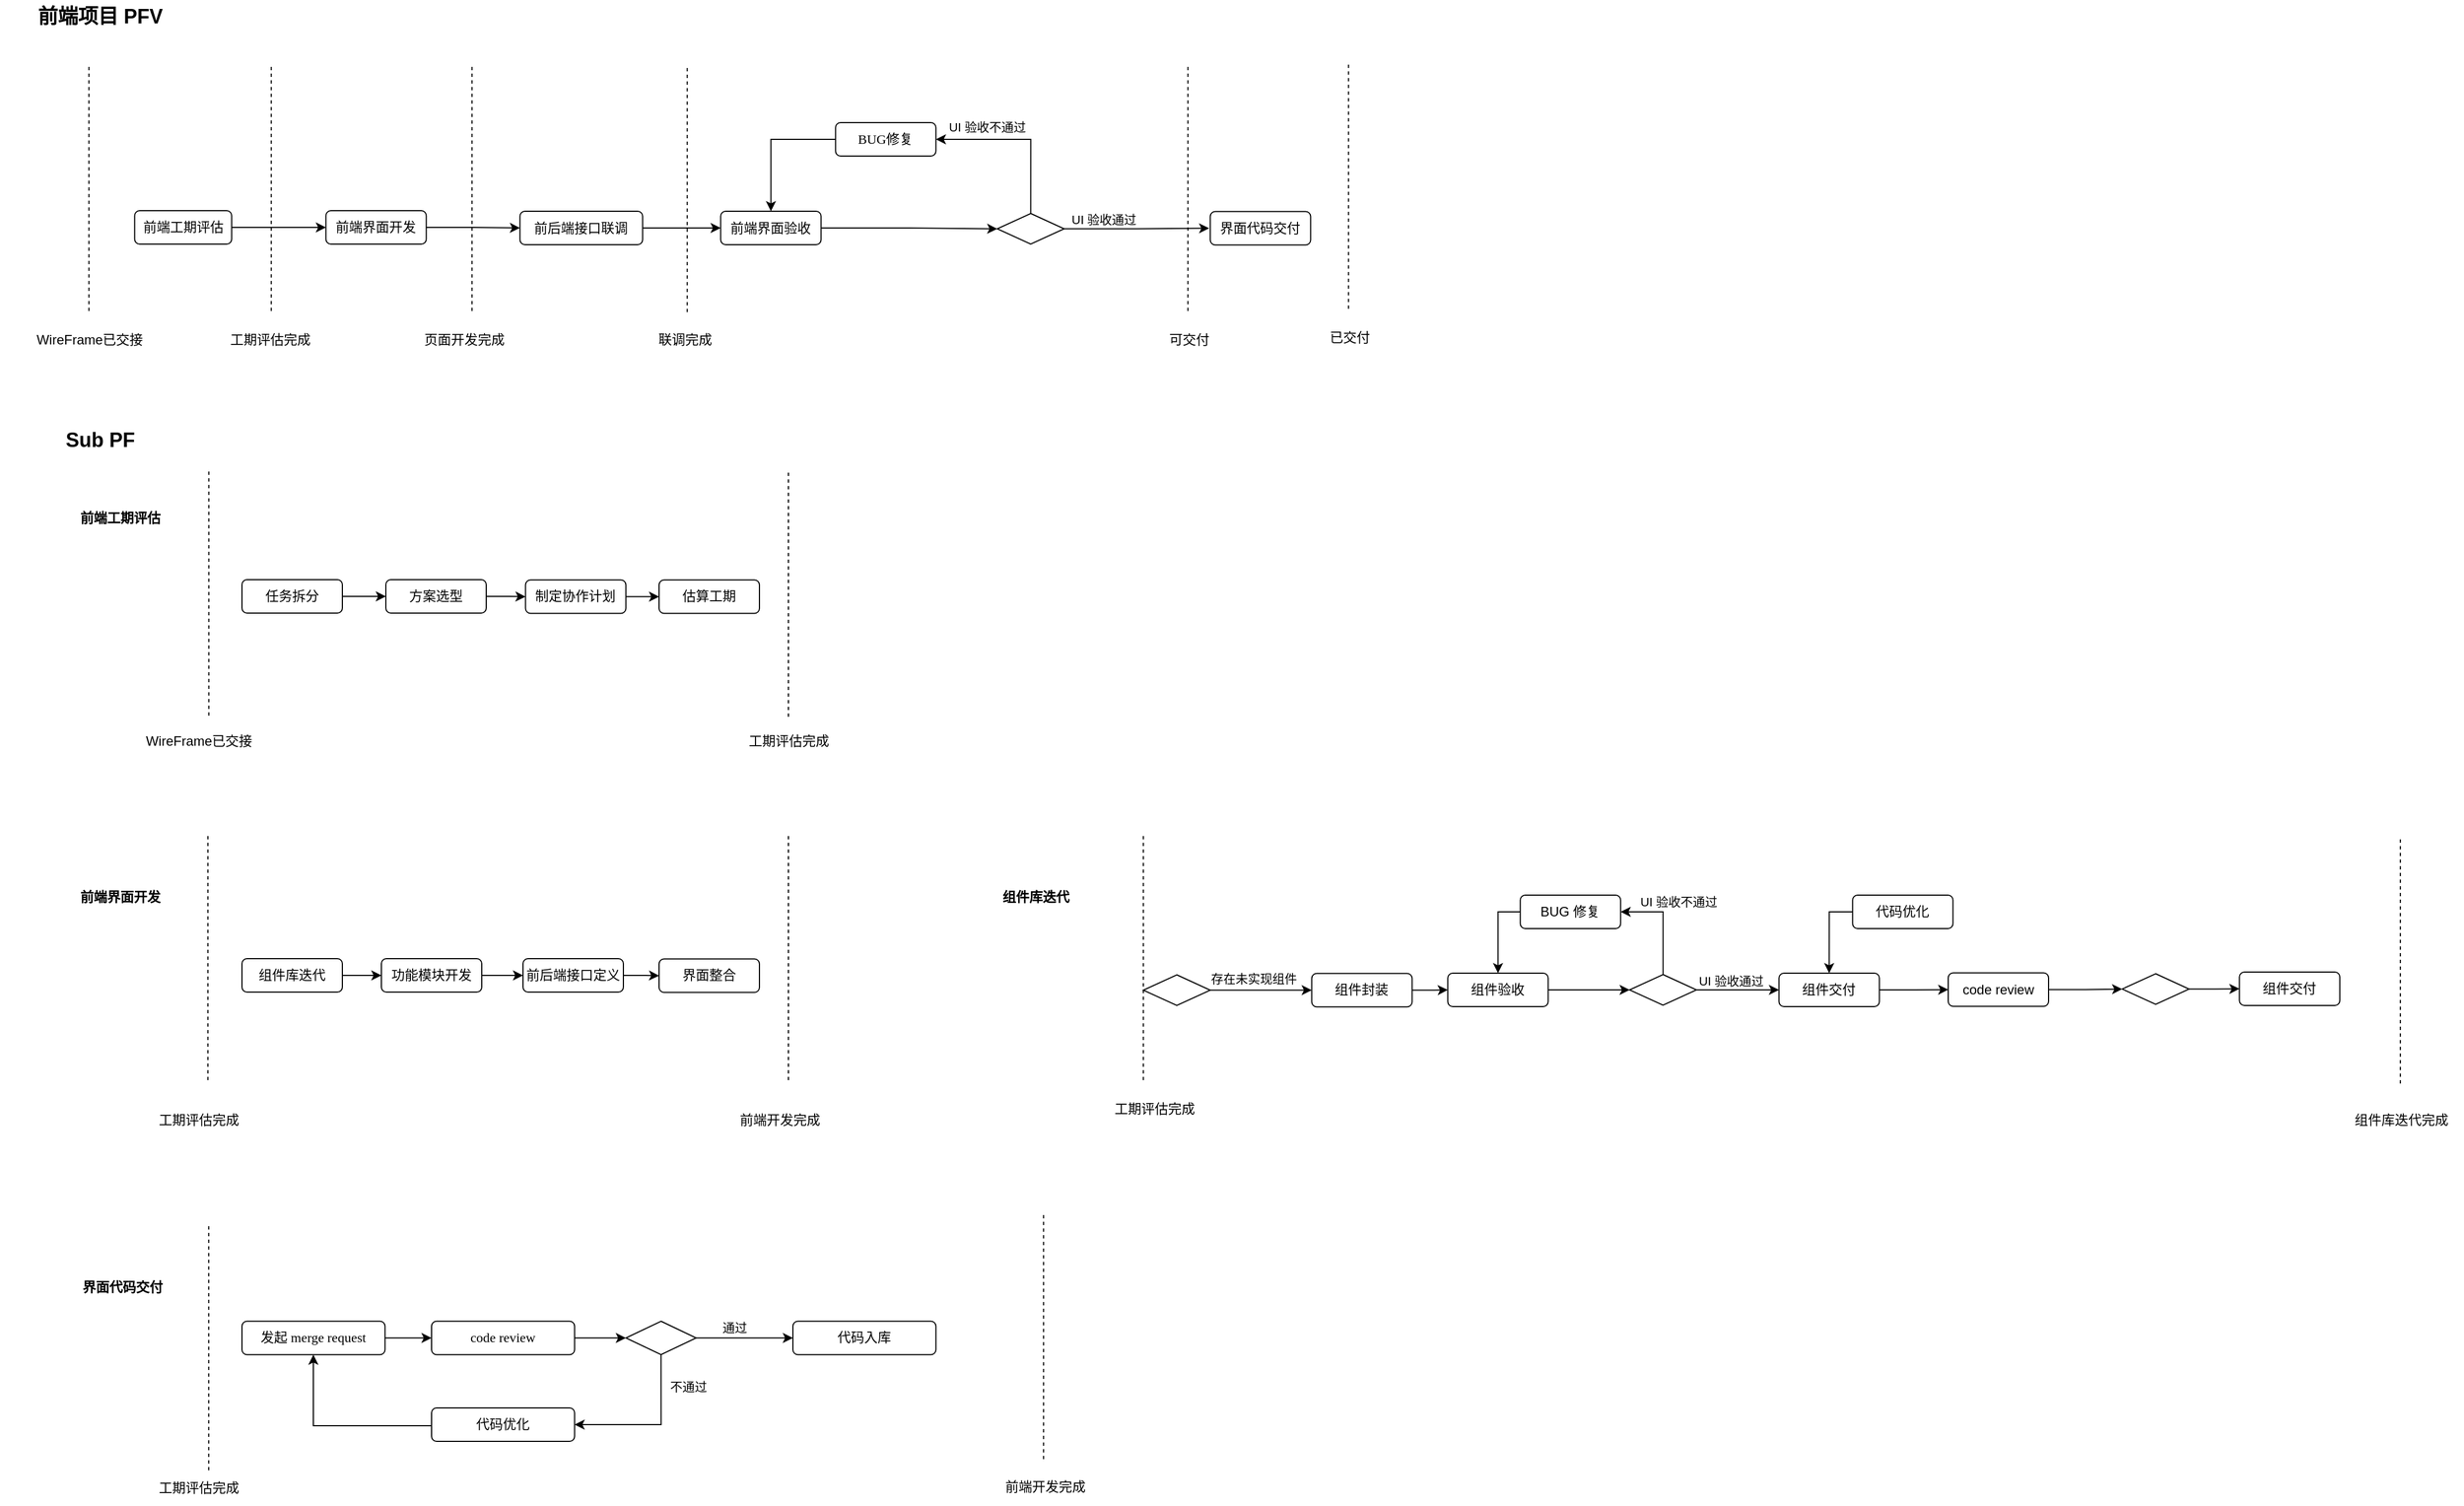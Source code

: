 <mxfile version="24.6.4" type="github">
  <diagram id="C5RBs43oDa-KdzZeNtuy" name="Page-1">
    <mxGraphModel dx="4700" dy="1937" grid="1" gridSize="10" guides="1" tooltips="1" connect="1" arrows="1" fold="1" page="1" pageScale="1" pageWidth="827" pageHeight="1169" math="0" shadow="0">
      <root>
        <mxCell id="WIyWlLk6GJQsqaUBKTNV-0" />
        <mxCell id="WIyWlLk6GJQsqaUBKTNV-1" parent="WIyWlLk6GJQsqaUBKTNV-0" />
        <mxCell id="Yi7EaOiz9kuQJB8V7nBB-4" value="&lt;span style=&quot;font-family: -webkit-standard; text-align: start; caret-color: rgb(0, 0, 0);&quot;&gt;&lt;font style=&quot;font-size: 12px;&quot;&gt;前端工期&lt;/font&gt;&lt;/span&gt;&lt;span style=&quot;text-wrap: nowrap;&quot;&gt;评估&lt;/span&gt;" style="rounded=1;whiteSpace=wrap;html=1;fontSize=12;glass=0;strokeWidth=1;shadow=0;" parent="WIyWlLk6GJQsqaUBKTNV-1" vertex="1">
          <mxGeometry x="-706.25" y="239" width="87" height="30" as="geometry" />
        </mxCell>
        <mxCell id="Yi7EaOiz9kuQJB8V7nBB-14" value="&lt;span style=&quot;font-family: -webkit-standard; text-align: start; caret-color: rgb(0, 0, 0);&quot;&gt;&lt;font style=&quot;font-size: 12px;&quot;&gt;前端界面开发&lt;/font&gt;&lt;/span&gt;" style="rounded=1;whiteSpace=wrap;html=1;fontSize=12;glass=0;strokeWidth=1;shadow=0;" parent="WIyWlLk6GJQsqaUBKTNV-1" vertex="1">
          <mxGeometry x="-534.75" y="239" width="90" height="30" as="geometry" />
        </mxCell>
        <mxCell id="Yi7EaOiz9kuQJB8V7nBB-21" style="edgeStyle=orthogonalEdgeStyle;rounded=0;orthogonalLoop=1;jettySize=auto;html=1;entryX=0;entryY=0.5;entryDx=0;entryDy=0;exitX=1;exitY=0.5;exitDx=0;exitDy=0;" parent="WIyWlLk6GJQsqaUBKTNV-1" source="Yi7EaOiz9kuQJB8V7nBB-14" target="Yi7EaOiz9kuQJB8V7nBB-19" edge="1">
          <mxGeometry relative="1" as="geometry">
            <mxPoint x="-449.75" y="254.75" as="sourcePoint" />
          </mxGeometry>
        </mxCell>
        <mxCell id="Yi7EaOiz9kuQJB8V7nBB-60" style="edgeStyle=orthogonalEdgeStyle;rounded=0;orthogonalLoop=1;jettySize=auto;html=1;exitX=1;exitY=0.5;exitDx=0;exitDy=0;entryX=0;entryY=0.5;entryDx=0;entryDy=0;" parent="WIyWlLk6GJQsqaUBKTNV-1" source="Yi7EaOiz9kuQJB8V7nBB-19" target="Yi7EaOiz9kuQJB8V7nBB-59" edge="1">
          <mxGeometry relative="1" as="geometry">
            <mxPoint x="-240.75" y="255.5" as="sourcePoint" />
          </mxGeometry>
        </mxCell>
        <mxCell id="Yi7EaOiz9kuQJB8V7nBB-19" value="&lt;span style=&quot;font-family: -webkit-standard; text-align: start; caret-color: rgb(0, 0, 0);&quot;&gt;&lt;font style=&quot;font-size: 12px;&quot;&gt;前后端接口联调&lt;/font&gt;&lt;/span&gt;" style="rounded=1;whiteSpace=wrap;html=1;fontSize=12;glass=0;strokeWidth=1;shadow=0;" parent="WIyWlLk6GJQsqaUBKTNV-1" vertex="1">
          <mxGeometry x="-360.75" y="239.5" width="110" height="30" as="geometry" />
        </mxCell>
        <mxCell id="mbf3BSNoUGLcC62J1Hfp-57" style="edgeStyle=orthogonalEdgeStyle;rounded=0;orthogonalLoop=1;jettySize=auto;html=1;entryX=1;entryY=0.5;entryDx=0;entryDy=0;exitX=0.5;exitY=0;exitDx=0;exitDy=0;" edge="1" parent="WIyWlLk6GJQsqaUBKTNV-1" source="Yi7EaOiz9kuQJB8V7nBB-22" target="mbf3BSNoUGLcC62J1Hfp-55">
          <mxGeometry relative="1" as="geometry" />
        </mxCell>
        <mxCell id="mbf3BSNoUGLcC62J1Hfp-60" value="UI 验收不通过" style="edgeLabel;html=1;align=center;verticalAlign=middle;resizable=0;points=[];" vertex="1" connectable="0" parent="mbf3BSNoUGLcC62J1Hfp-57">
          <mxGeometry x="-0.524" y="1" relative="1" as="geometry">
            <mxPoint x="-39" y="-42" as="offset" />
          </mxGeometry>
        </mxCell>
        <mxCell id="Yi7EaOiz9kuQJB8V7nBB-22" value="" style="rhombus;whiteSpace=wrap;html=1;shadow=0;fontFamily=Helvetica;fontSize=12;align=center;strokeWidth=1;spacing=6;spacingTop=-4;" parent="WIyWlLk6GJQsqaUBKTNV-1" vertex="1">
          <mxGeometry x="67.25" y="241.5" width="60" height="27.5" as="geometry" />
        </mxCell>
        <mxCell id="Yi7EaOiz9kuQJB8V7nBB-47" value="&lt;span style=&quot;font-family: -webkit-standard; text-align: start; caret-color: rgb(0, 0, 0);&quot;&gt;&lt;font style=&quot;font-size: 12px;&quot;&gt;界面代码交付&lt;/font&gt;&lt;/span&gt;" style="rounded=1;whiteSpace=wrap;html=1;fontSize=12;glass=0;strokeWidth=1;shadow=0;" parent="WIyWlLk6GJQsqaUBKTNV-1" vertex="1">
          <mxGeometry x="258.25" y="239.75" width="90" height="30" as="geometry" />
        </mxCell>
        <mxCell id="Yi7EaOiz9kuQJB8V7nBB-61" style="edgeStyle=orthogonalEdgeStyle;rounded=0;orthogonalLoop=1;jettySize=auto;html=1;entryX=0;entryY=0.5;entryDx=0;entryDy=0;" parent="WIyWlLk6GJQsqaUBKTNV-1" source="Yi7EaOiz9kuQJB8V7nBB-59" target="Yi7EaOiz9kuQJB8V7nBB-22" edge="1">
          <mxGeometry relative="1" as="geometry" />
        </mxCell>
        <mxCell id="Yi7EaOiz9kuQJB8V7nBB-59" value="&lt;div style=&quot;text-align: start;&quot;&gt;&lt;span style=&quot;background-color: initial; font-family: -webkit-standard;&quot;&gt;前端界面验收&lt;/span&gt;&lt;/div&gt;" style="rounded=1;whiteSpace=wrap;html=1;fontSize=12;glass=0;strokeWidth=1;shadow=0;" parent="WIyWlLk6GJQsqaUBKTNV-1" vertex="1">
          <mxGeometry x="-180.75" y="239.5" width="90" height="30" as="geometry" />
        </mxCell>
        <mxCell id="mbf3BSNoUGLcC62J1Hfp-21" value="" style="endArrow=none;dashed=1;html=1;rounded=0;" edge="1" parent="WIyWlLk6GJQsqaUBKTNV-1">
          <mxGeometry width="50" height="50" relative="1" as="geometry">
            <mxPoint x="-747.25" y="110" as="sourcePoint" />
            <mxPoint x="-747.25" y="330" as="targetPoint" />
          </mxGeometry>
        </mxCell>
        <mxCell id="mbf3BSNoUGLcC62J1Hfp-22" value="WireFrame已交接" style="text;html=1;align=center;verticalAlign=middle;resizable=0;points=[];autosize=1;strokeColor=none;fillColor=none;" vertex="1" parent="WIyWlLk6GJQsqaUBKTNV-1">
          <mxGeometry x="-807.25" y="340" width="120" height="30" as="geometry" />
        </mxCell>
        <mxCell id="mbf3BSNoUGLcC62J1Hfp-26" style="edgeStyle=orthogonalEdgeStyle;rounded=0;orthogonalLoop=1;jettySize=auto;html=1;entryX=0;entryY=0.5;entryDx=0;entryDy=0;" edge="1" parent="WIyWlLk6GJQsqaUBKTNV-1" source="Yi7EaOiz9kuQJB8V7nBB-4" target="Yi7EaOiz9kuQJB8V7nBB-14">
          <mxGeometry relative="1" as="geometry">
            <mxPoint x="-611.75" y="254" as="sourcePoint" />
            <mxPoint x="-563.622" y="255.059" as="targetPoint" />
            <Array as="points" />
          </mxGeometry>
        </mxCell>
        <mxCell id="mbf3BSNoUGLcC62J1Hfp-52" value="" style="edgeStyle=orthogonalEdgeStyle;rounded=0;orthogonalLoop=1;jettySize=auto;html=1;entryX=0;entryY=0.5;entryDx=0;entryDy=0;" edge="1" parent="WIyWlLk6GJQsqaUBKTNV-1" source="Yi7EaOiz9kuQJB8V7nBB-22">
          <mxGeometry relative="1" as="geometry">
            <mxPoint x="14.25" y="256" as="sourcePoint" />
            <mxPoint x="257.25" y="254.75" as="targetPoint" />
          </mxGeometry>
        </mxCell>
        <mxCell id="mbf3BSNoUGLcC62J1Hfp-59" value="&amp;nbsp;UI 验收通过" style="edgeLabel;html=1;align=center;verticalAlign=middle;resizable=0;points=[];" vertex="1" connectable="0" parent="mbf3BSNoUGLcC62J1Hfp-52">
          <mxGeometry x="-0.045" relative="1" as="geometry">
            <mxPoint x="-29" y="-9" as="offset" />
          </mxGeometry>
        </mxCell>
        <mxCell id="mbf3BSNoUGLcC62J1Hfp-58" style="edgeStyle=orthogonalEdgeStyle;rounded=0;orthogonalLoop=1;jettySize=auto;html=1;" edge="1" parent="WIyWlLk6GJQsqaUBKTNV-1" source="mbf3BSNoUGLcC62J1Hfp-55" target="Yi7EaOiz9kuQJB8V7nBB-59">
          <mxGeometry relative="1" as="geometry" />
        </mxCell>
        <mxCell id="mbf3BSNoUGLcC62J1Hfp-55" value="&lt;div style=&quot;text-align: start;&quot;&gt;&lt;span style=&quot;background-color: initial;&quot;&gt;&lt;font face=&quot;-webkit-standard&quot;&gt;BUG修复&lt;/font&gt;&lt;/span&gt;&lt;/div&gt;" style="rounded=1;whiteSpace=wrap;html=1;fontSize=12;glass=0;strokeWidth=1;shadow=0;" vertex="1" parent="WIyWlLk6GJQsqaUBKTNV-1">
          <mxGeometry x="-77.75" y="160" width="90" height="30" as="geometry" />
        </mxCell>
        <mxCell id="mbf3BSNoUGLcC62J1Hfp-62" value="" style="endArrow=none;dashed=1;html=1;rounded=0;" edge="1" parent="WIyWlLk6GJQsqaUBKTNV-1">
          <mxGeometry width="50" height="50" relative="1" as="geometry">
            <mxPoint x="-583.75" y="110" as="sourcePoint" />
            <mxPoint x="-583.75" y="330" as="targetPoint" />
          </mxGeometry>
        </mxCell>
        <mxCell id="mbf3BSNoUGLcC62J1Hfp-65" value="" style="endArrow=none;dashed=1;html=1;rounded=0;" edge="1" parent="WIyWlLk6GJQsqaUBKTNV-1">
          <mxGeometry width="50" height="50" relative="1" as="geometry">
            <mxPoint x="-210.75" y="111" as="sourcePoint" />
            <mxPoint x="-210.75" y="331" as="targetPoint" />
          </mxGeometry>
        </mxCell>
        <mxCell id="mbf3BSNoUGLcC62J1Hfp-67" value="" style="endArrow=none;dashed=1;html=1;rounded=0;" edge="1" parent="WIyWlLk6GJQsqaUBKTNV-1">
          <mxGeometry width="50" height="50" relative="1" as="geometry">
            <mxPoint x="-403.75" y="110" as="sourcePoint" />
            <mxPoint x="-403.75" y="330" as="targetPoint" />
          </mxGeometry>
        </mxCell>
        <mxCell id="mbf3BSNoUGLcC62J1Hfp-69" value="联调完成" style="text;html=1;align=center;verticalAlign=middle;resizable=0;points=[];autosize=1;strokeColor=none;fillColor=none;" vertex="1" parent="WIyWlLk6GJQsqaUBKTNV-1">
          <mxGeometry x="-247.75" y="340" width="70" height="30" as="geometry" />
        </mxCell>
        <mxCell id="mbf3BSNoUGLcC62J1Hfp-70" value="页面开发完成" style="text;html=1;align=center;verticalAlign=middle;resizable=0;points=[];autosize=1;strokeColor=none;fillColor=none;" vertex="1" parent="WIyWlLk6GJQsqaUBKTNV-1">
          <mxGeometry x="-460.75" y="340" width="100" height="30" as="geometry" />
        </mxCell>
        <mxCell id="mbf3BSNoUGLcC62J1Hfp-71" value="" style="endArrow=none;dashed=1;html=1;rounded=0;" edge="1" parent="WIyWlLk6GJQsqaUBKTNV-1">
          <mxGeometry width="50" height="50" relative="1" as="geometry">
            <mxPoint x="238.25" y="110" as="sourcePoint" />
            <mxPoint x="238.25" y="330" as="targetPoint" />
          </mxGeometry>
        </mxCell>
        <mxCell id="mbf3BSNoUGLcC62J1Hfp-72" value="可交付" style="text;html=1;align=center;verticalAlign=middle;resizable=0;points=[];autosize=1;strokeColor=none;fillColor=none;" vertex="1" parent="WIyWlLk6GJQsqaUBKTNV-1">
          <mxGeometry x="209" y="340" width="60" height="30" as="geometry" />
        </mxCell>
        <mxCell id="mbf3BSNoUGLcC62J1Hfp-74" value="&lt;font style=&quot;font-size: 18px;&quot;&gt;&lt;b style=&quot;&quot;&gt;Sub PF&lt;/b&gt;&lt;/font&gt;" style="text;html=1;align=center;verticalAlign=middle;whiteSpace=wrap;rounded=0;" vertex="1" parent="WIyWlLk6GJQsqaUBKTNV-1">
          <mxGeometry x="-827" y="430" width="180" height="30" as="geometry" />
        </mxCell>
        <mxCell id="mbf3BSNoUGLcC62J1Hfp-76" value="&lt;b&gt;&lt;span style=&quot;font-family: -webkit-standard; text-align: start; caret-color: rgb(0, 0, 0);&quot;&gt;前端工期&lt;/span&gt;&lt;span style=&quot;text-wrap: nowrap;&quot;&gt;评估&lt;/span&gt;&lt;/b&gt;" style="text;html=1;align=center;verticalAlign=middle;whiteSpace=wrap;rounded=0;" vertex="1" parent="WIyWlLk6GJQsqaUBKTNV-1">
          <mxGeometry x="-809" y="500" width="180" height="30" as="geometry" />
        </mxCell>
        <mxCell id="mbf3BSNoUGLcC62J1Hfp-128" style="edgeStyle=orthogonalEdgeStyle;rounded=0;orthogonalLoop=1;jettySize=auto;html=1;entryX=0;entryY=0.5;entryDx=0;entryDy=0;" edge="1" parent="WIyWlLk6GJQsqaUBKTNV-1" source="mbf3BSNoUGLcC62J1Hfp-79" target="mbf3BSNoUGLcC62J1Hfp-101">
          <mxGeometry relative="1" as="geometry" />
        </mxCell>
        <mxCell id="mbf3BSNoUGLcC62J1Hfp-79" value="&lt;div style=&quot;text-align: start;&quot;&gt;&lt;span style=&quot;background-color: initial;&quot;&gt;&lt;font face=&quot;-webkit-standard&quot;&gt;任务拆分&lt;/font&gt;&lt;/span&gt;&lt;/div&gt;" style="rounded=1;whiteSpace=wrap;html=1;fontSize=12;glass=0;strokeWidth=1;shadow=0;" vertex="1" parent="WIyWlLk6GJQsqaUBKTNV-1">
          <mxGeometry x="-610" y="570" width="90" height="30" as="geometry" />
        </mxCell>
        <mxCell id="mbf3BSNoUGLcC62J1Hfp-80" value="工期评估完成" style="text;html=1;align=center;verticalAlign=middle;resizable=0;points=[];autosize=1;strokeColor=none;fillColor=none;" vertex="1" parent="WIyWlLk6GJQsqaUBKTNV-1">
          <mxGeometry x="-634.75" y="340" width="100" height="30" as="geometry" />
        </mxCell>
        <mxCell id="mbf3BSNoUGLcC62J1Hfp-83" value="" style="endArrow=none;dashed=1;html=1;rounded=0;" edge="1" parent="WIyWlLk6GJQsqaUBKTNV-1">
          <mxGeometry width="50" height="50" relative="1" as="geometry">
            <mxPoint x="-639.75" y="473" as="sourcePoint" />
            <mxPoint x="-639.75" y="693" as="targetPoint" />
          </mxGeometry>
        </mxCell>
        <mxCell id="mbf3BSNoUGLcC62J1Hfp-84" value="WireFrame已交接" style="text;html=1;align=center;verticalAlign=middle;resizable=0;points=[];autosize=1;strokeColor=none;fillColor=none;" vertex="1" parent="WIyWlLk6GJQsqaUBKTNV-1">
          <mxGeometry x="-709" y="700" width="120" height="30" as="geometry" />
        </mxCell>
        <mxCell id="mbf3BSNoUGLcC62J1Hfp-107" style="edgeStyle=orthogonalEdgeStyle;rounded=0;orthogonalLoop=1;jettySize=auto;html=1;" edge="1" parent="WIyWlLk6GJQsqaUBKTNV-1" source="mbf3BSNoUGLcC62J1Hfp-101" target="mbf3BSNoUGLcC62J1Hfp-121">
          <mxGeometry relative="1" as="geometry">
            <mxPoint x="-358" y="585.091" as="targetPoint" />
          </mxGeometry>
        </mxCell>
        <mxCell id="mbf3BSNoUGLcC62J1Hfp-101" value="方案选型" style="rounded=1;whiteSpace=wrap;html=1;fontSize=12;glass=0;strokeWidth=1;shadow=0;" vertex="1" parent="WIyWlLk6GJQsqaUBKTNV-1">
          <mxGeometry x="-481" y="570" width="90" height="30" as="geometry" />
        </mxCell>
        <mxCell id="mbf3BSNoUGLcC62J1Hfp-109" value="" style="endArrow=none;dashed=1;html=1;rounded=0;" edge="1" parent="WIyWlLk6GJQsqaUBKTNV-1">
          <mxGeometry width="50" height="50" relative="1" as="geometry">
            <mxPoint x="-120" y="474" as="sourcePoint" />
            <mxPoint x="-120" y="694" as="targetPoint" />
          </mxGeometry>
        </mxCell>
        <mxCell id="mbf3BSNoUGLcC62J1Hfp-110" value="工期评估完成" style="text;html=1;align=center;verticalAlign=middle;resizable=0;points=[];autosize=1;strokeColor=none;fillColor=none;" vertex="1" parent="WIyWlLk6GJQsqaUBKTNV-1">
          <mxGeometry x="-170" y="700" width="100" height="30" as="geometry" />
        </mxCell>
        <mxCell id="mbf3BSNoUGLcC62J1Hfp-112" value="&lt;font style=&quot;font-size: 12px;&quot;&gt;&lt;b style=&quot;&quot;&gt;组件库迭代&lt;/b&gt;&lt;/font&gt;" style="text;html=1;align=center;verticalAlign=middle;whiteSpace=wrap;rounded=0;" vertex="1" parent="WIyWlLk6GJQsqaUBKTNV-1">
          <mxGeometry x="12.25" y="840" width="180" height="30" as="geometry" />
        </mxCell>
        <mxCell id="mbf3BSNoUGLcC62J1Hfp-113" value="" style="endArrow=none;dashed=1;html=1;rounded=0;" edge="1" parent="WIyWlLk6GJQsqaUBKTNV-1">
          <mxGeometry width="50" height="50" relative="1" as="geometry">
            <mxPoint x="198.25" y="800" as="sourcePoint" />
            <mxPoint x="198.25" y="1020" as="targetPoint" />
          </mxGeometry>
        </mxCell>
        <mxCell id="mbf3BSNoUGLcC62J1Hfp-114" value="工期评估完成" style="text;html=1;align=center;verticalAlign=middle;resizable=0;points=[];autosize=1;strokeColor=none;fillColor=none;" vertex="1" parent="WIyWlLk6GJQsqaUBKTNV-1">
          <mxGeometry x="158.25" y="1030" width="100" height="30" as="geometry" />
        </mxCell>
        <mxCell id="mbf3BSNoUGLcC62J1Hfp-227" style="edgeStyle=orthogonalEdgeStyle;rounded=0;orthogonalLoop=1;jettySize=auto;html=1;" edge="1" parent="WIyWlLk6GJQsqaUBKTNV-1" source="mbf3BSNoUGLcC62J1Hfp-121" target="mbf3BSNoUGLcC62J1Hfp-225">
          <mxGeometry relative="1" as="geometry" />
        </mxCell>
        <mxCell id="mbf3BSNoUGLcC62J1Hfp-121" value="制定协作计划" style="rounded=1;whiteSpace=wrap;html=1;fontSize=12;glass=0;strokeWidth=1;shadow=0;" vertex="1" parent="WIyWlLk6GJQsqaUBKTNV-1">
          <mxGeometry x="-355.75" y="570.25" width="90" height="30" as="geometry" />
        </mxCell>
        <mxCell id="mbf3BSNoUGLcC62J1Hfp-145" style="edgeStyle=orthogonalEdgeStyle;rounded=0;orthogonalLoop=1;jettySize=auto;html=1;exitX=1;exitY=0.5;exitDx=0;exitDy=0;" edge="1" parent="WIyWlLk6GJQsqaUBKTNV-1" source="mbf3BSNoUGLcC62J1Hfp-124" target="mbf3BSNoUGLcC62J1Hfp-142">
          <mxGeometry relative="1" as="geometry" />
        </mxCell>
        <mxCell id="mbf3BSNoUGLcC62J1Hfp-124" value="组件封装" style="rounded=1;whiteSpace=wrap;html=1;fontSize=12;glass=0;strokeWidth=1;shadow=0;" vertex="1" parent="WIyWlLk6GJQsqaUBKTNV-1">
          <mxGeometry x="349.25" y="923.25" width="90" height="30" as="geometry" />
        </mxCell>
        <mxCell id="mbf3BSNoUGLcC62J1Hfp-141" style="edgeStyle=orthogonalEdgeStyle;rounded=0;orthogonalLoop=1;jettySize=auto;html=1;exitX=1;exitY=0.5;exitDx=0;exitDy=0;" edge="1" parent="WIyWlLk6GJQsqaUBKTNV-1" source="mbf3BSNoUGLcC62J1Hfp-133" target="mbf3BSNoUGLcC62J1Hfp-124">
          <mxGeometry relative="1" as="geometry" />
        </mxCell>
        <mxCell id="mbf3BSNoUGLcC62J1Hfp-172" value="存在未实现组件" style="edgeLabel;html=1;align=center;verticalAlign=middle;resizable=0;points=[];" vertex="1" connectable="0" parent="mbf3BSNoUGLcC62J1Hfp-141">
          <mxGeometry x="0.06" y="2" relative="1" as="geometry">
            <mxPoint x="-10" y="-9" as="offset" />
          </mxGeometry>
        </mxCell>
        <mxCell id="mbf3BSNoUGLcC62J1Hfp-133" value="" style="rhombus;whiteSpace=wrap;html=1;shadow=0;fontFamily=Helvetica;fontSize=12;align=center;strokeWidth=1;spacing=6;spacingTop=-4;" vertex="1" parent="WIyWlLk6GJQsqaUBKTNV-1">
          <mxGeometry x="198.25" y="924.5" width="60" height="27.5" as="geometry" />
        </mxCell>
        <mxCell id="mbf3BSNoUGLcC62J1Hfp-147" style="edgeStyle=orthogonalEdgeStyle;rounded=0;orthogonalLoop=1;jettySize=auto;html=1;exitX=1;exitY=0.5;exitDx=0;exitDy=0;" edge="1" parent="WIyWlLk6GJQsqaUBKTNV-1" source="mbf3BSNoUGLcC62J1Hfp-142" target="mbf3BSNoUGLcC62J1Hfp-148">
          <mxGeometry relative="1" as="geometry">
            <mxPoint x="587.25" y="938.297" as="targetPoint" />
          </mxGeometry>
        </mxCell>
        <mxCell id="mbf3BSNoUGLcC62J1Hfp-142" value="组件验收" style="rounded=1;whiteSpace=wrap;html=1;fontSize=12;glass=0;strokeWidth=1;shadow=0;" vertex="1" parent="WIyWlLk6GJQsqaUBKTNV-1">
          <mxGeometry x="471.25" y="923" width="90" height="30" as="geometry" />
        </mxCell>
        <mxCell id="mbf3BSNoUGLcC62J1Hfp-151" style="edgeStyle=orthogonalEdgeStyle;rounded=0;orthogonalLoop=1;jettySize=auto;html=1;" edge="1" parent="WIyWlLk6GJQsqaUBKTNV-1" source="mbf3BSNoUGLcC62J1Hfp-148" target="mbf3BSNoUGLcC62J1Hfp-150">
          <mxGeometry relative="1" as="geometry" />
        </mxCell>
        <mxCell id="mbf3BSNoUGLcC62J1Hfp-152" value="UI 验收通过" style="edgeLabel;html=1;align=center;verticalAlign=middle;resizable=0;points=[];" vertex="1" connectable="0" parent="mbf3BSNoUGLcC62J1Hfp-151">
          <mxGeometry x="-0.041" relative="1" as="geometry">
            <mxPoint x="-5" y="-8" as="offset" />
          </mxGeometry>
        </mxCell>
        <mxCell id="mbf3BSNoUGLcC62J1Hfp-161" style="edgeStyle=orthogonalEdgeStyle;rounded=0;orthogonalLoop=1;jettySize=auto;html=1;entryX=1;entryY=0.5;entryDx=0;entryDy=0;" edge="1" parent="WIyWlLk6GJQsqaUBKTNV-1" source="mbf3BSNoUGLcC62J1Hfp-148" target="mbf3BSNoUGLcC62J1Hfp-157">
          <mxGeometry relative="1" as="geometry">
            <Array as="points">
              <mxPoint x="664.25" y="868" />
            </Array>
          </mxGeometry>
        </mxCell>
        <mxCell id="mbf3BSNoUGLcC62J1Hfp-162" value="UI 验收不通过" style="edgeLabel;html=1;align=center;verticalAlign=middle;resizable=0;points=[];" vertex="1" connectable="0" parent="mbf3BSNoUGLcC62J1Hfp-161">
          <mxGeometry x="0.044" y="-1" relative="1" as="geometry">
            <mxPoint x="12" y="-17" as="offset" />
          </mxGeometry>
        </mxCell>
        <mxCell id="mbf3BSNoUGLcC62J1Hfp-148" value="" style="rhombus;whiteSpace=wrap;html=1;shadow=0;fontFamily=Helvetica;fontSize=12;align=center;strokeWidth=1;spacing=6;spacingTop=-4;" vertex="1" parent="WIyWlLk6GJQsqaUBKTNV-1">
          <mxGeometry x="634.25" y="924.25" width="60" height="27.5" as="geometry" />
        </mxCell>
        <mxCell id="mbf3BSNoUGLcC62J1Hfp-240" style="edgeStyle=orthogonalEdgeStyle;rounded=0;orthogonalLoop=1;jettySize=auto;html=1;" edge="1" parent="WIyWlLk6GJQsqaUBKTNV-1" source="mbf3BSNoUGLcC62J1Hfp-150" target="mbf3BSNoUGLcC62J1Hfp-238">
          <mxGeometry relative="1" as="geometry" />
        </mxCell>
        <mxCell id="mbf3BSNoUGLcC62J1Hfp-150" value="组件交付" style="rounded=1;whiteSpace=wrap;html=1;fontSize=12;glass=0;strokeWidth=1;shadow=0;" vertex="1" parent="WIyWlLk6GJQsqaUBKTNV-1">
          <mxGeometry x="768.25" y="923" width="90" height="30" as="geometry" />
        </mxCell>
        <mxCell id="mbf3BSNoUGLcC62J1Hfp-242" style="edgeStyle=orthogonalEdgeStyle;rounded=0;orthogonalLoop=1;jettySize=auto;html=1;" edge="1" parent="WIyWlLk6GJQsqaUBKTNV-1" source="mbf3BSNoUGLcC62J1Hfp-155" target="mbf3BSNoUGLcC62J1Hfp-168">
          <mxGeometry relative="1" as="geometry" />
        </mxCell>
        <mxCell id="mbf3BSNoUGLcC62J1Hfp-155" value="" style="rhombus;whiteSpace=wrap;html=1;shadow=0;fontFamily=Helvetica;fontSize=12;align=center;strokeWidth=1;spacing=6;spacingTop=-4;" vertex="1" parent="WIyWlLk6GJQsqaUBKTNV-1">
          <mxGeometry x="1076" y="923.5" width="60" height="27.5" as="geometry" />
        </mxCell>
        <mxCell id="mbf3BSNoUGLcC62J1Hfp-160" style="edgeStyle=orthogonalEdgeStyle;rounded=0;orthogonalLoop=1;jettySize=auto;html=1;exitX=0;exitY=0.5;exitDx=0;exitDy=0;" edge="1" parent="WIyWlLk6GJQsqaUBKTNV-1" source="mbf3BSNoUGLcC62J1Hfp-157" target="mbf3BSNoUGLcC62J1Hfp-142">
          <mxGeometry relative="1" as="geometry" />
        </mxCell>
        <mxCell id="mbf3BSNoUGLcC62J1Hfp-157" value="BUG 修复" style="rounded=1;whiteSpace=wrap;html=1;fontSize=12;glass=0;strokeWidth=1;shadow=0;" vertex="1" parent="WIyWlLk6GJQsqaUBKTNV-1">
          <mxGeometry x="536.25" y="853" width="90" height="30" as="geometry" />
        </mxCell>
        <mxCell id="mbf3BSNoUGLcC62J1Hfp-164" style="edgeStyle=orthogonalEdgeStyle;rounded=0;orthogonalLoop=1;jettySize=auto;html=1;entryX=0.5;entryY=0;entryDx=0;entryDy=0;" edge="1" parent="WIyWlLk6GJQsqaUBKTNV-1" source="mbf3BSNoUGLcC62J1Hfp-163" target="mbf3BSNoUGLcC62J1Hfp-150">
          <mxGeometry relative="1" as="geometry">
            <Array as="points">
              <mxPoint x="813.25" y="868" />
            </Array>
          </mxGeometry>
        </mxCell>
        <mxCell id="mbf3BSNoUGLcC62J1Hfp-163" value="代码优化" style="rounded=1;whiteSpace=wrap;html=1;fontSize=12;glass=0;strokeWidth=1;shadow=0;" vertex="1" parent="WIyWlLk6GJQsqaUBKTNV-1">
          <mxGeometry x="834.25" y="853" width="90" height="30" as="geometry" />
        </mxCell>
        <mxCell id="mbf3BSNoUGLcC62J1Hfp-168" value="组件交付" style="rounded=1;whiteSpace=wrap;html=1;fontSize=12;glass=0;strokeWidth=1;shadow=0;" vertex="1" parent="WIyWlLk6GJQsqaUBKTNV-1">
          <mxGeometry x="1181.16" y="922" width="90" height="30" as="geometry" />
        </mxCell>
        <mxCell id="mbf3BSNoUGLcC62J1Hfp-174" value="&lt;font style=&quot;font-size: 18px;&quot;&gt;&lt;b style=&quot;&quot;&gt;前端项目 PFV&lt;/b&gt;&lt;/font&gt;" style="text;html=1;align=center;verticalAlign=middle;whiteSpace=wrap;rounded=0;" vertex="1" parent="WIyWlLk6GJQsqaUBKTNV-1">
          <mxGeometry x="-827" y="50" width="180" height="30" as="geometry" />
        </mxCell>
        <mxCell id="mbf3BSNoUGLcC62J1Hfp-178" value="" style="endArrow=none;dashed=1;html=1;rounded=0;" edge="1" parent="WIyWlLk6GJQsqaUBKTNV-1">
          <mxGeometry width="50" height="50" relative="1" as="geometry">
            <mxPoint x="1325.41" y="803" as="sourcePoint" />
            <mxPoint x="1325.41" y="1023" as="targetPoint" />
          </mxGeometry>
        </mxCell>
        <mxCell id="mbf3BSNoUGLcC62J1Hfp-179" value="组件库迭代完成" style="text;html=1;align=center;verticalAlign=middle;resizable=0;points=[];autosize=1;strokeColor=none;fillColor=none;" vertex="1" parent="WIyWlLk6GJQsqaUBKTNV-1">
          <mxGeometry x="1271.16" y="1040" width="110" height="30" as="geometry" />
        </mxCell>
        <mxCell id="mbf3BSNoUGLcC62J1Hfp-181" value="" style="endArrow=none;dashed=1;html=1;rounded=0;" edge="1" parent="WIyWlLk6GJQsqaUBKTNV-1">
          <mxGeometry width="50" height="50" relative="1" as="geometry">
            <mxPoint x="382.25" y="108" as="sourcePoint" />
            <mxPoint x="382.25" y="328" as="targetPoint" />
          </mxGeometry>
        </mxCell>
        <mxCell id="mbf3BSNoUGLcC62J1Hfp-182" value="已交付" style="text;html=1;align=center;verticalAlign=middle;resizable=0;points=[];autosize=1;strokeColor=none;fillColor=none;" vertex="1" parent="WIyWlLk6GJQsqaUBKTNV-1">
          <mxGeometry x="353" y="338" width="60" height="30" as="geometry" />
        </mxCell>
        <mxCell id="mbf3BSNoUGLcC62J1Hfp-183" value="&lt;font style=&quot;font-size: 12px;&quot;&gt;&lt;b style=&quot;&quot;&gt;前端界面开发&lt;/b&gt;&lt;/font&gt;" style="text;html=1;align=center;verticalAlign=middle;whiteSpace=wrap;rounded=0;" vertex="1" parent="WIyWlLk6GJQsqaUBKTNV-1">
          <mxGeometry x="-809" y="840" width="180" height="30" as="geometry" />
        </mxCell>
        <mxCell id="mbf3BSNoUGLcC62J1Hfp-184" style="edgeStyle=orthogonalEdgeStyle;rounded=0;orthogonalLoop=1;jettySize=auto;html=1;entryX=0;entryY=0.5;entryDx=0;entryDy=0;" edge="1" parent="WIyWlLk6GJQsqaUBKTNV-1" source="mbf3BSNoUGLcC62J1Hfp-185" target="mbf3BSNoUGLcC62J1Hfp-189">
          <mxGeometry relative="1" as="geometry" />
        </mxCell>
        <mxCell id="mbf3BSNoUGLcC62J1Hfp-185" value="&lt;span style=&quot;font-family: -webkit-standard; text-align: start; caret-color: rgb(0, 0, 0);&quot;&gt;组件库迭代&lt;/span&gt;" style="rounded=1;whiteSpace=wrap;html=1;fontSize=12;glass=0;strokeWidth=1;shadow=0;" vertex="1" parent="WIyWlLk6GJQsqaUBKTNV-1">
          <mxGeometry x="-610" y="910" width="90" height="30" as="geometry" />
        </mxCell>
        <mxCell id="mbf3BSNoUGLcC62J1Hfp-186" value="" style="endArrow=none;dashed=1;html=1;rounded=0;" edge="1" parent="WIyWlLk6GJQsqaUBKTNV-1">
          <mxGeometry width="50" height="50" relative="1" as="geometry">
            <mxPoint x="-640.59" y="800" as="sourcePoint" />
            <mxPoint x="-640.59" y="1020" as="targetPoint" />
          </mxGeometry>
        </mxCell>
        <mxCell id="mbf3BSNoUGLcC62J1Hfp-187" value="工期评估完成" style="text;html=1;align=center;verticalAlign=middle;resizable=0;points=[];autosize=1;strokeColor=none;fillColor=none;" vertex="1" parent="WIyWlLk6GJQsqaUBKTNV-1">
          <mxGeometry x="-699" y="1040" width="100" height="30" as="geometry" />
        </mxCell>
        <mxCell id="mbf3BSNoUGLcC62J1Hfp-188" style="edgeStyle=orthogonalEdgeStyle;rounded=0;orthogonalLoop=1;jettySize=auto;html=1;" edge="1" parent="WIyWlLk6GJQsqaUBKTNV-1" source="mbf3BSNoUGLcC62J1Hfp-189" target="mbf3BSNoUGLcC62J1Hfp-191">
          <mxGeometry relative="1" as="geometry" />
        </mxCell>
        <mxCell id="mbf3BSNoUGLcC62J1Hfp-189" value="功能模块开发" style="rounded=1;whiteSpace=wrap;html=1;fontSize=12;glass=0;strokeWidth=1;shadow=0;" vertex="1" parent="WIyWlLk6GJQsqaUBKTNV-1">
          <mxGeometry x="-485" y="910" width="90" height="30" as="geometry" />
        </mxCell>
        <mxCell id="mbf3BSNoUGLcC62J1Hfp-190" style="edgeStyle=orthogonalEdgeStyle;rounded=0;orthogonalLoop=1;jettySize=auto;html=1;exitX=1;exitY=0.5;exitDx=0;exitDy=0;" edge="1" parent="WIyWlLk6GJQsqaUBKTNV-1" source="mbf3BSNoUGLcC62J1Hfp-191" target="mbf3BSNoUGLcC62J1Hfp-194">
          <mxGeometry relative="1" as="geometry" />
        </mxCell>
        <mxCell id="mbf3BSNoUGLcC62J1Hfp-191" value="前后端接口定义" style="rounded=1;whiteSpace=wrap;html=1;fontSize=12;glass=0;strokeWidth=1;shadow=0;" vertex="1" parent="WIyWlLk6GJQsqaUBKTNV-1">
          <mxGeometry x="-358" y="910" width="90" height="30" as="geometry" />
        </mxCell>
        <mxCell id="mbf3BSNoUGLcC62J1Hfp-192" value="" style="endArrow=none;dashed=1;html=1;rounded=0;" edge="1" parent="WIyWlLk6GJQsqaUBKTNV-1">
          <mxGeometry width="50" height="50" relative="1" as="geometry">
            <mxPoint x="-120" y="800" as="sourcePoint" />
            <mxPoint x="-120" y="1020" as="targetPoint" />
          </mxGeometry>
        </mxCell>
        <mxCell id="mbf3BSNoUGLcC62J1Hfp-193" value="前端开发完成" style="text;html=1;align=center;verticalAlign=middle;resizable=0;points=[];autosize=1;strokeColor=none;fillColor=none;" vertex="1" parent="WIyWlLk6GJQsqaUBKTNV-1">
          <mxGeometry x="-177.75" y="1040" width="100" height="30" as="geometry" />
        </mxCell>
        <mxCell id="mbf3BSNoUGLcC62J1Hfp-194" value="界面整合" style="rounded=1;whiteSpace=wrap;html=1;fontSize=12;glass=0;strokeWidth=1;shadow=0;" vertex="1" parent="WIyWlLk6GJQsqaUBKTNV-1">
          <mxGeometry x="-236" y="910.25" width="90" height="30" as="geometry" />
        </mxCell>
        <mxCell id="mbf3BSNoUGLcC62J1Hfp-199" value="&lt;b&gt;界面代码交付&lt;/b&gt;" style="text;html=1;align=center;verticalAlign=middle;whiteSpace=wrap;rounded=0;" vertex="1" parent="WIyWlLk6GJQsqaUBKTNV-1">
          <mxGeometry x="-807.25" y="1190" width="180" height="30" as="geometry" />
        </mxCell>
        <mxCell id="mbf3BSNoUGLcC62J1Hfp-230" style="edgeStyle=orthogonalEdgeStyle;rounded=0;orthogonalLoop=1;jettySize=auto;html=1;" edge="1" parent="WIyWlLk6GJQsqaUBKTNV-1" source="mbf3BSNoUGLcC62J1Hfp-201" target="mbf3BSNoUGLcC62J1Hfp-228">
          <mxGeometry relative="1" as="geometry" />
        </mxCell>
        <mxCell id="mbf3BSNoUGLcC62J1Hfp-201" value="&lt;div style=&quot;text-align: start;&quot;&gt;&lt;span style=&quot;background-color: initial;&quot;&gt;&lt;font face=&quot;-webkit-standard&quot;&gt;发起 merge request&lt;/font&gt;&lt;/span&gt;&lt;/div&gt;" style="rounded=1;whiteSpace=wrap;html=1;fontSize=12;glass=0;strokeWidth=1;shadow=0;" vertex="1" parent="WIyWlLk6GJQsqaUBKTNV-1">
          <mxGeometry x="-610" y="1235.25" width="128.25" height="30" as="geometry" />
        </mxCell>
        <mxCell id="mbf3BSNoUGLcC62J1Hfp-202" value="" style="endArrow=none;dashed=1;html=1;rounded=0;" edge="1" parent="WIyWlLk6GJQsqaUBKTNV-1">
          <mxGeometry width="50" height="50" relative="1" as="geometry">
            <mxPoint x="-639.84" y="1150" as="sourcePoint" />
            <mxPoint x="-639.84" y="1370" as="targetPoint" />
          </mxGeometry>
        </mxCell>
        <mxCell id="mbf3BSNoUGLcC62J1Hfp-203" value="工期评估完成" style="text;html=1;align=center;verticalAlign=middle;resizable=0;points=[];autosize=1;strokeColor=none;fillColor=none;" vertex="1" parent="WIyWlLk6GJQsqaUBKTNV-1">
          <mxGeometry x="-699" y="1370" width="100" height="30" as="geometry" />
        </mxCell>
        <mxCell id="mbf3BSNoUGLcC62J1Hfp-208" value="" style="endArrow=none;dashed=1;html=1;rounded=0;" edge="1" parent="WIyWlLk6GJQsqaUBKTNV-1">
          <mxGeometry width="50" height="50" relative="1" as="geometry">
            <mxPoint x="108.75" y="1140" as="sourcePoint" />
            <mxPoint x="108.75" y="1360" as="targetPoint" />
          </mxGeometry>
        </mxCell>
        <mxCell id="mbf3BSNoUGLcC62J1Hfp-209" value="前端开发完成" style="text;html=1;align=center;verticalAlign=middle;resizable=0;points=[];autosize=1;strokeColor=none;fillColor=none;" vertex="1" parent="WIyWlLk6GJQsqaUBKTNV-1">
          <mxGeometry x="60" y="1369" width="100" height="30" as="geometry" />
        </mxCell>
        <mxCell id="mbf3BSNoUGLcC62J1Hfp-218" style="edgeStyle=orthogonalEdgeStyle;rounded=0;orthogonalLoop=1;jettySize=auto;html=1;entryX=0;entryY=0.5;entryDx=0;entryDy=0;" edge="1" parent="WIyWlLk6GJQsqaUBKTNV-1" source="mbf3BSNoUGLcC62J1Hfp-211" target="mbf3BSNoUGLcC62J1Hfp-217">
          <mxGeometry relative="1" as="geometry" />
        </mxCell>
        <mxCell id="mbf3BSNoUGLcC62J1Hfp-219" value="&amp;nbsp;通过" style="edgeLabel;html=1;align=center;verticalAlign=middle;resizable=0;points=[];" vertex="1" connectable="0" parent="mbf3BSNoUGLcC62J1Hfp-218">
          <mxGeometry x="-0.32" y="-1" relative="1" as="geometry">
            <mxPoint x="3" y="-11" as="offset" />
          </mxGeometry>
        </mxCell>
        <mxCell id="mbf3BSNoUGLcC62J1Hfp-237" value="不通过" style="edgeStyle=orthogonalEdgeStyle;rounded=0;orthogonalLoop=1;jettySize=auto;html=1;exitX=0.5;exitY=1;exitDx=0;exitDy=0;entryX=1;entryY=0.5;entryDx=0;entryDy=0;" edge="1" parent="WIyWlLk6GJQsqaUBKTNV-1" source="mbf3BSNoUGLcC62J1Hfp-211" target="mbf3BSNoUGLcC62J1Hfp-216">
          <mxGeometry x="-0.593" y="24" relative="1" as="geometry">
            <mxPoint as="offset" />
          </mxGeometry>
        </mxCell>
        <mxCell id="mbf3BSNoUGLcC62J1Hfp-211" value="" style="rhombus;whiteSpace=wrap;html=1;shadow=0;fontFamily=Helvetica;fontSize=12;align=center;strokeWidth=1;spacing=6;spacingTop=-4;" vertex="1" parent="WIyWlLk6GJQsqaUBKTNV-1">
          <mxGeometry x="-265.75" y="1235.25" width="63" height="30" as="geometry" />
        </mxCell>
        <mxCell id="mbf3BSNoUGLcC62J1Hfp-220" style="edgeStyle=orthogonalEdgeStyle;rounded=0;orthogonalLoop=1;jettySize=auto;html=1;" edge="1" parent="WIyWlLk6GJQsqaUBKTNV-1" source="mbf3BSNoUGLcC62J1Hfp-216" target="mbf3BSNoUGLcC62J1Hfp-201">
          <mxGeometry relative="1" as="geometry">
            <Array as="points">
              <mxPoint x="-546" y="1329" />
            </Array>
          </mxGeometry>
        </mxCell>
        <mxCell id="mbf3BSNoUGLcC62J1Hfp-216" value="&lt;div style=&quot;text-align: start;&quot;&gt;&lt;span style=&quot;background-color: initial;&quot;&gt;&lt;font face=&quot;-webkit-standard&quot;&gt;代码优化&lt;/font&gt;&lt;/span&gt;&lt;/div&gt;" style="rounded=1;whiteSpace=wrap;html=1;fontSize=12;glass=0;strokeWidth=1;shadow=0;" vertex="1" parent="WIyWlLk6GJQsqaUBKTNV-1">
          <mxGeometry x="-440" y="1313" width="128.25" height="30" as="geometry" />
        </mxCell>
        <mxCell id="mbf3BSNoUGLcC62J1Hfp-217" value="&lt;div style=&quot;text-align: start;&quot;&gt;&lt;span style=&quot;background-color: initial;&quot;&gt;&lt;font face=&quot;-webkit-standard&quot;&gt;代码入库&lt;/font&gt;&lt;/span&gt;&lt;/div&gt;" style="rounded=1;whiteSpace=wrap;html=1;fontSize=12;glass=0;strokeWidth=1;shadow=0;" vertex="1" parent="WIyWlLk6GJQsqaUBKTNV-1">
          <mxGeometry x="-116" y="1235.25" width="128.25" height="30" as="geometry" />
        </mxCell>
        <mxCell id="mbf3BSNoUGLcC62J1Hfp-225" value="估算工期" style="rounded=1;whiteSpace=wrap;html=1;fontSize=12;glass=0;strokeWidth=1;shadow=0;" vertex="1" parent="WIyWlLk6GJQsqaUBKTNV-1">
          <mxGeometry x="-236" y="570.25" width="90" height="30" as="geometry" />
        </mxCell>
        <mxCell id="mbf3BSNoUGLcC62J1Hfp-234" style="edgeStyle=orthogonalEdgeStyle;rounded=0;orthogonalLoop=1;jettySize=auto;html=1;" edge="1" parent="WIyWlLk6GJQsqaUBKTNV-1" source="mbf3BSNoUGLcC62J1Hfp-228" target="mbf3BSNoUGLcC62J1Hfp-211">
          <mxGeometry relative="1" as="geometry" />
        </mxCell>
        <mxCell id="mbf3BSNoUGLcC62J1Hfp-228" value="&lt;div style=&quot;text-align: start;&quot;&gt;&lt;span style=&quot;background-color: initial;&quot;&gt;&lt;font face=&quot;-webkit-standard&quot;&gt;code review&lt;/font&gt;&lt;/span&gt;&lt;/div&gt;" style="rounded=1;whiteSpace=wrap;html=1;fontSize=12;glass=0;strokeWidth=1;shadow=0;" vertex="1" parent="WIyWlLk6GJQsqaUBKTNV-1">
          <mxGeometry x="-440" y="1235.25" width="128.25" height="30" as="geometry" />
        </mxCell>
        <mxCell id="mbf3BSNoUGLcC62J1Hfp-241" style="edgeStyle=orthogonalEdgeStyle;rounded=0;orthogonalLoop=1;jettySize=auto;html=1;" edge="1" parent="WIyWlLk6GJQsqaUBKTNV-1" source="mbf3BSNoUGLcC62J1Hfp-238" target="mbf3BSNoUGLcC62J1Hfp-155">
          <mxGeometry relative="1" as="geometry" />
        </mxCell>
        <mxCell id="mbf3BSNoUGLcC62J1Hfp-238" value="code review" style="rounded=1;whiteSpace=wrap;html=1;fontSize=12;glass=0;strokeWidth=1;shadow=0;" vertex="1" parent="WIyWlLk6GJQsqaUBKTNV-1">
          <mxGeometry x="920" y="922.75" width="90" height="30" as="geometry" />
        </mxCell>
      </root>
    </mxGraphModel>
  </diagram>
</mxfile>
